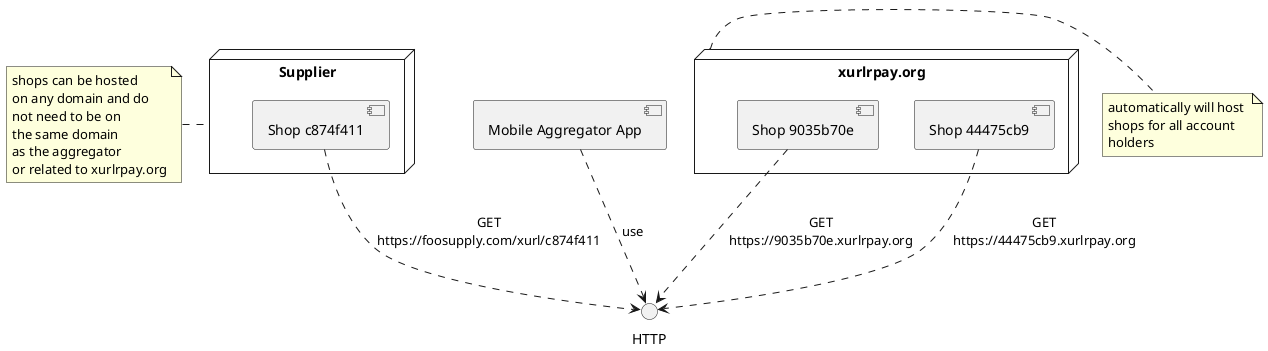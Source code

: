 @startuml

[Mobile Aggregator App] ..> HTTP : use

node "Supplier" {
  [Shop c874f411] ..> HTTP : GET\nhttps://foosupply.com/xurl/c874f411
}
note left of Supplier
shops can be hosted
on any domain and do 
not need to be on 
the same domain 
as the aggregator 
or related to xurlrpay.org
end note

node "xurlrpay.org" {
  [Shop 9035b70e] ..> HTTP : GET\nhttps://9035b70e.xurlrpay.org
  [Shop 44475cb9] ..> HTTP : GET\nhttps://44475cb9.xurlrpay.org
}

note right of xurlrpay.org
automatically will host 
shops for all account 
holders 
end note


@enduml
